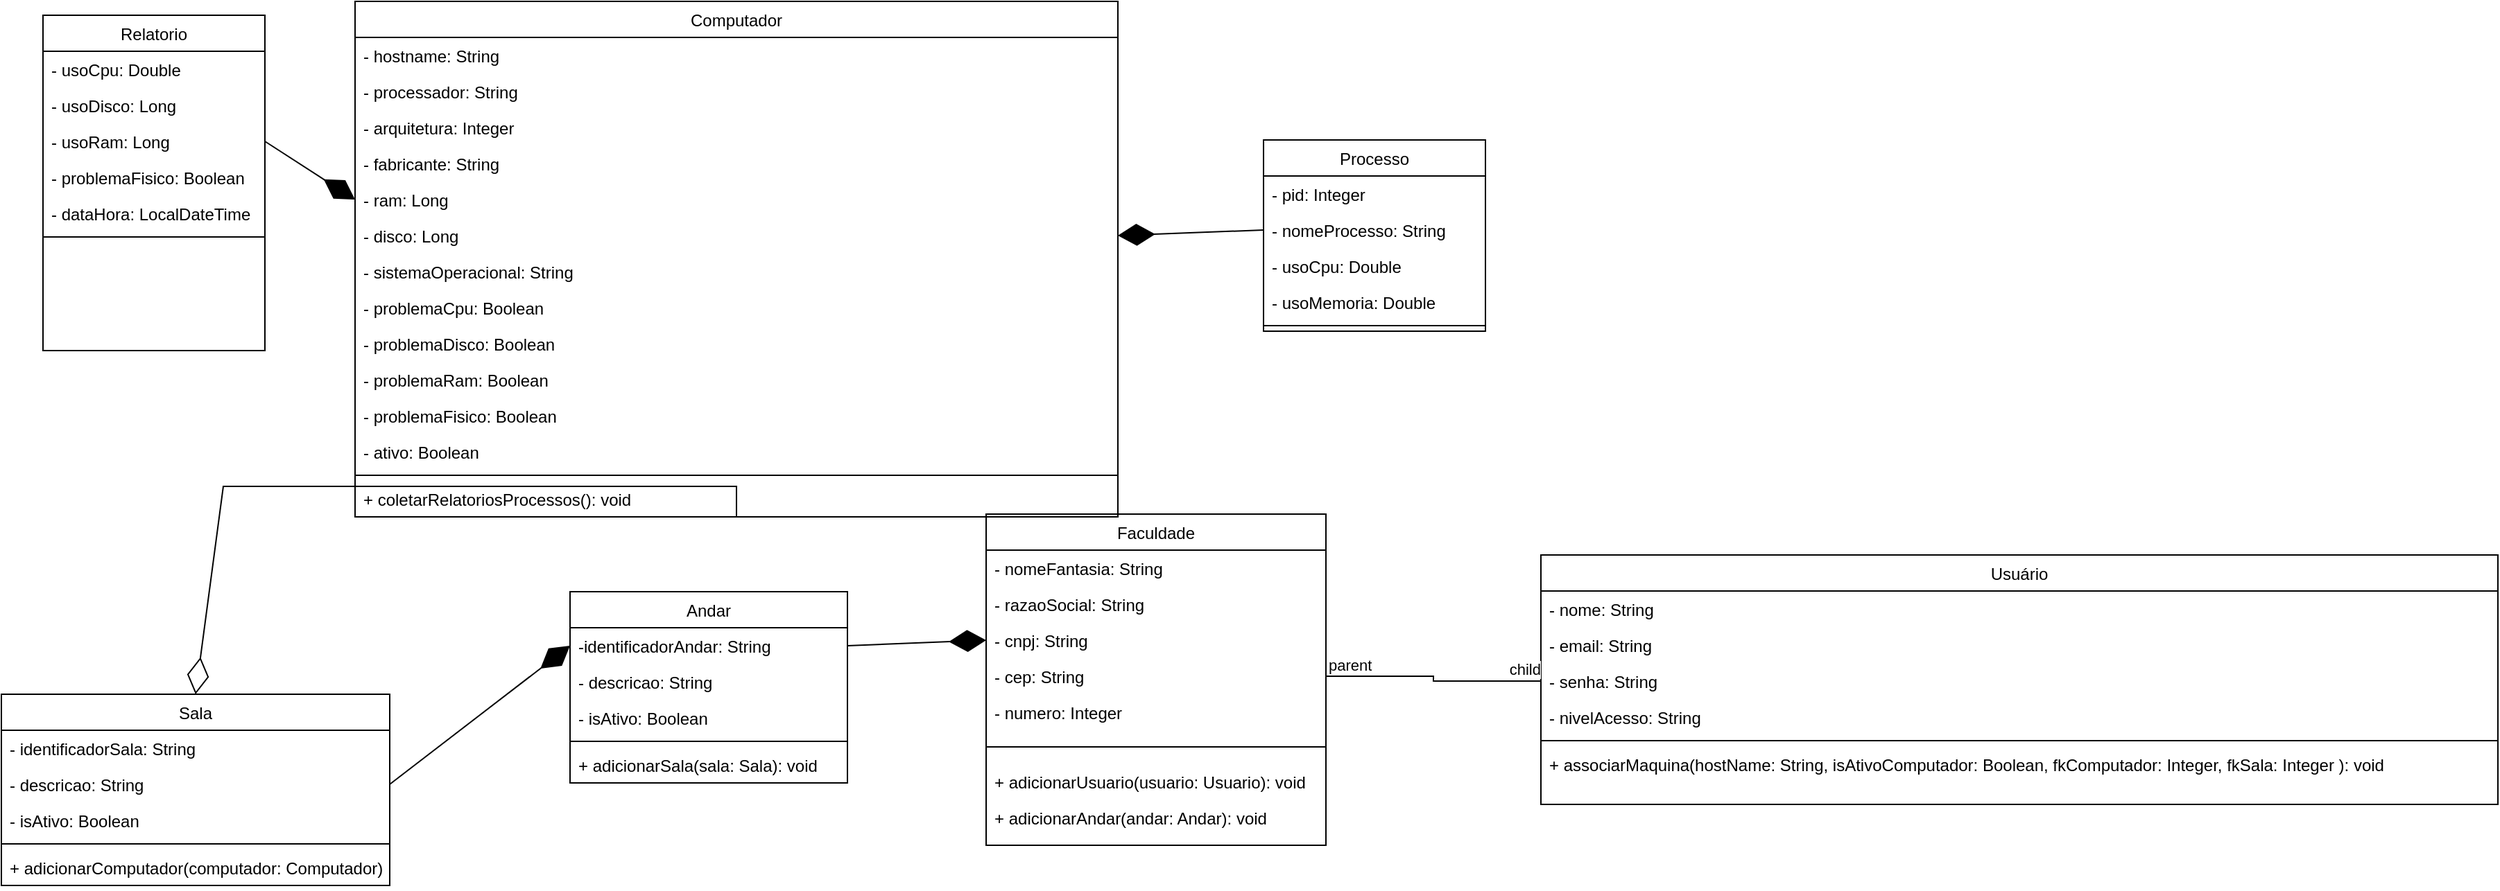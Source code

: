 <mxfile version="20.5.3" type="device"><diagram id="C5RBs43oDa-KdzZeNtuy" name="Page-1"><mxGraphModel dx="1935" dy="1611" grid="1" gridSize="10" guides="1" tooltips="1" connect="1" arrows="1" fold="1" page="1" pageScale="1" pageWidth="827" pageHeight="1169" math="0" shadow="0"><root><mxCell id="WIyWlLk6GJQsqaUBKTNV-0"/><mxCell id="WIyWlLk6GJQsqaUBKTNV-1" parent="WIyWlLk6GJQsqaUBKTNV-0"/><mxCell id="zkfFHV4jXpPFQw0GAbJ--6" value="Andar" style="swimlane;fontStyle=0;align=center;verticalAlign=top;childLayout=stackLayout;horizontal=1;startSize=26;horizontalStack=0;resizeParent=1;resizeLast=0;collapsible=1;marginBottom=0;rounded=0;shadow=0;strokeWidth=1;" parent="WIyWlLk6GJQsqaUBKTNV-1" vertex="1"><mxGeometry x="-270" y="136" width="200" height="138" as="geometry"><mxRectangle x="130" y="380" width="160" height="26" as="alternateBounds"/></mxGeometry></mxCell><mxCell id="zkfFHV4jXpPFQw0GAbJ--7" value="-identificadorAndar: String" style="text;align=left;verticalAlign=top;spacingLeft=4;spacingRight=4;overflow=hidden;rotatable=0;points=[[0,0.5],[1,0.5]];portConstraint=eastwest;" parent="zkfFHV4jXpPFQw0GAbJ--6" vertex="1"><mxGeometry y="26" width="200" height="26" as="geometry"/></mxCell><mxCell id="zkfFHV4jXpPFQw0GAbJ--8" value="- descricao: String" style="text;align=left;verticalAlign=top;spacingLeft=4;spacingRight=4;overflow=hidden;rotatable=0;points=[[0,0.5],[1,0.5]];portConstraint=eastwest;rounded=0;shadow=0;html=0;" parent="zkfFHV4jXpPFQw0GAbJ--6" vertex="1"><mxGeometry y="52" width="200" height="26" as="geometry"/></mxCell><mxCell id="uovQ4sgmuKTFNo-qd4YR-3" value="- isAtivo: Boolean" style="text;align=left;verticalAlign=top;spacingLeft=4;spacingRight=4;overflow=hidden;rotatable=0;points=[[0,0.5],[1,0.5]];portConstraint=eastwest;rounded=0;shadow=0;html=0;" vertex="1" parent="zkfFHV4jXpPFQw0GAbJ--6"><mxGeometry y="78" width="200" height="26" as="geometry"/></mxCell><mxCell id="zkfFHV4jXpPFQw0GAbJ--9" value="" style="line;html=1;strokeWidth=1;align=left;verticalAlign=middle;spacingTop=-1;spacingLeft=3;spacingRight=3;rotatable=0;labelPosition=right;points=[];portConstraint=eastwest;" parent="zkfFHV4jXpPFQw0GAbJ--6" vertex="1"><mxGeometry y="104" width="200" height="8" as="geometry"/></mxCell><mxCell id="p67CI4whW_5hxIY8LfEx-4" value="+ adicionarSala(sala: Sala): void" style="text;align=left;verticalAlign=top;spacingLeft=4;spacingRight=4;overflow=hidden;rotatable=0;points=[[0,0.5],[1,0.5]];portConstraint=eastwest;" parent="zkfFHV4jXpPFQw0GAbJ--6" vertex="1"><mxGeometry y="112" width="200" height="26" as="geometry"/></mxCell><mxCell id="zkfFHV4jXpPFQw0GAbJ--17" value="Faculdade" style="swimlane;fontStyle=0;align=center;verticalAlign=top;childLayout=stackLayout;horizontal=1;startSize=26;horizontalStack=0;resizeParent=1;resizeLast=0;collapsible=1;marginBottom=0;rounded=0;shadow=0;strokeWidth=1;" parent="WIyWlLk6GJQsqaUBKTNV-1" vertex="1"><mxGeometry x="30" y="80" width="245" height="239" as="geometry"><mxRectangle x="550" y="140" width="160" height="26" as="alternateBounds"/></mxGeometry></mxCell><mxCell id="zkfFHV4jXpPFQw0GAbJ--18" value="- nomeFantasia: String" style="text;align=left;verticalAlign=top;spacingLeft=4;spacingRight=4;overflow=hidden;rotatable=0;points=[[0,0.5],[1,0.5]];portConstraint=eastwest;" parent="zkfFHV4jXpPFQw0GAbJ--17" vertex="1"><mxGeometry y="26" width="245" height="26" as="geometry"/></mxCell><mxCell id="zkfFHV4jXpPFQw0GAbJ--19" value="- razaoSocial: String" style="text;align=left;verticalAlign=top;spacingLeft=4;spacingRight=4;overflow=hidden;rotatable=0;points=[[0,0.5],[1,0.5]];portConstraint=eastwest;rounded=0;shadow=0;html=0;" parent="zkfFHV4jXpPFQw0GAbJ--17" vertex="1"><mxGeometry y="52" width="245" height="26" as="geometry"/></mxCell><mxCell id="zkfFHV4jXpPFQw0GAbJ--20" value="- cnpj: String" style="text;align=left;verticalAlign=top;spacingLeft=4;spacingRight=4;overflow=hidden;rotatable=0;points=[[0,0.5],[1,0.5]];portConstraint=eastwest;rounded=0;shadow=0;html=0;" parent="zkfFHV4jXpPFQw0GAbJ--17" vertex="1"><mxGeometry y="78" width="245" height="26" as="geometry"/></mxCell><mxCell id="zkfFHV4jXpPFQw0GAbJ--21" value="- cep: String" style="text;align=left;verticalAlign=top;spacingLeft=4;spacingRight=4;overflow=hidden;rotatable=0;points=[[0,0.5],[1,0.5]];portConstraint=eastwest;rounded=0;shadow=0;html=0;" parent="zkfFHV4jXpPFQw0GAbJ--17" vertex="1"><mxGeometry y="104" width="245" height="26" as="geometry"/></mxCell><mxCell id="zkfFHV4jXpPFQw0GAbJ--22" value="- numero: Integer" style="text;align=left;verticalAlign=top;spacingLeft=4;spacingRight=4;overflow=hidden;rotatable=0;points=[[0,0.5],[1,0.5]];portConstraint=eastwest;rounded=0;shadow=0;html=0;" parent="zkfFHV4jXpPFQw0GAbJ--17" vertex="1"><mxGeometry y="130" width="245" height="26" as="geometry"/></mxCell><mxCell id="zkfFHV4jXpPFQw0GAbJ--23" value="" style="line;html=1;strokeWidth=1;align=left;verticalAlign=middle;spacingTop=-1;spacingLeft=3;spacingRight=3;rotatable=0;labelPosition=right;points=[];portConstraint=eastwest;" parent="zkfFHV4jXpPFQw0GAbJ--17" vertex="1"><mxGeometry y="156" width="245" height="24" as="geometry"/></mxCell><mxCell id="p67CI4whW_5hxIY8LfEx-3" value="+ adicionarUsuario(usuario: Usuario): void" style="text;align=left;verticalAlign=top;spacingLeft=4;spacingRight=4;overflow=hidden;rotatable=0;points=[[0,0.5],[1,0.5]];portConstraint=eastwest;" parent="zkfFHV4jXpPFQw0GAbJ--17" vertex="1"><mxGeometry y="180" width="245" height="26" as="geometry"/></mxCell><mxCell id="p67CI4whW_5hxIY8LfEx-1" value="+ adicionarAndar(andar: Andar): void" style="text;align=left;verticalAlign=top;spacingLeft=4;spacingRight=4;overflow=hidden;rotatable=0;points=[[0,0.5],[1,0.5]];portConstraint=eastwest;" parent="zkfFHV4jXpPFQw0GAbJ--17" vertex="1"><mxGeometry y="206" width="245" height="26" as="geometry"/></mxCell><mxCell id="F6lR4BfZl6NQdL7Snzh6-1" value="Sala" style="swimlane;fontStyle=0;align=center;verticalAlign=top;childLayout=stackLayout;horizontal=1;startSize=26;horizontalStack=0;resizeParent=1;resizeLast=0;collapsible=1;marginBottom=0;rounded=0;shadow=0;strokeWidth=1;" parent="WIyWlLk6GJQsqaUBKTNV-1" vertex="1"><mxGeometry x="-680" y="210" width="280" height="138" as="geometry"><mxRectangle x="130" y="380" width="160" height="26" as="alternateBounds"/></mxGeometry></mxCell><mxCell id="F6lR4BfZl6NQdL7Snzh6-2" value="- identificadorSala: String" style="text;align=left;verticalAlign=top;spacingLeft=4;spacingRight=4;overflow=hidden;rotatable=0;points=[[0,0.5],[1,0.5]];portConstraint=eastwest;" parent="F6lR4BfZl6NQdL7Snzh6-1" vertex="1"><mxGeometry y="26" width="280" height="26" as="geometry"/></mxCell><mxCell id="F6lR4BfZl6NQdL7Snzh6-3" value="- descricao: String" style="text;align=left;verticalAlign=top;spacingLeft=4;spacingRight=4;overflow=hidden;rotatable=0;points=[[0,0.5],[1,0.5]];portConstraint=eastwest;rounded=0;shadow=0;html=0;" parent="F6lR4BfZl6NQdL7Snzh6-1" vertex="1"><mxGeometry y="52" width="280" height="26" as="geometry"/></mxCell><mxCell id="uovQ4sgmuKTFNo-qd4YR-4" value="- isAtivo: Boolean" style="text;align=left;verticalAlign=top;spacingLeft=4;spacingRight=4;overflow=hidden;rotatable=0;points=[[0,0.5],[1,0.5]];portConstraint=eastwest;rounded=0;shadow=0;html=0;" vertex="1" parent="F6lR4BfZl6NQdL7Snzh6-1"><mxGeometry y="78" width="280" height="26" as="geometry"/></mxCell><mxCell id="F6lR4BfZl6NQdL7Snzh6-4" value="" style="line;html=1;strokeWidth=1;align=left;verticalAlign=middle;spacingTop=-1;spacingLeft=3;spacingRight=3;rotatable=0;labelPosition=right;points=[];portConstraint=eastwest;" parent="F6lR4BfZl6NQdL7Snzh6-1" vertex="1"><mxGeometry y="104" width="280" height="8" as="geometry"/></mxCell><mxCell id="p67CI4whW_5hxIY8LfEx-0" value="+ adicionarComputador(computador: Computador): void" style="text;align=left;verticalAlign=top;spacingLeft=4;spacingRight=4;overflow=hidden;rotatable=0;points=[[0,0.5],[1,0.5]];portConstraint=eastwest;" parent="F6lR4BfZl6NQdL7Snzh6-1" vertex="1"><mxGeometry y="112" width="280" height="26" as="geometry"/></mxCell><mxCell id="F6lR4BfZl6NQdL7Snzh6-7" value="Computador" style="swimlane;fontStyle=0;align=center;verticalAlign=top;childLayout=stackLayout;horizontal=1;startSize=26;horizontalStack=0;resizeParent=1;resizeLast=0;collapsible=1;marginBottom=0;rounded=0;shadow=0;strokeWidth=1;" parent="WIyWlLk6GJQsqaUBKTNV-1" vertex="1"><mxGeometry x="-425" y="-290" width="550" height="372" as="geometry"><mxRectangle x="130" y="380" width="160" height="26" as="alternateBounds"/></mxGeometry></mxCell><mxCell id="F6lR4BfZl6NQdL7Snzh6-8" value="- hostname: String" style="text;align=left;verticalAlign=top;spacingLeft=4;spacingRight=4;overflow=hidden;rotatable=0;points=[[0,0.5],[1,0.5]];portConstraint=eastwest;" parent="F6lR4BfZl6NQdL7Snzh6-7" vertex="1"><mxGeometry y="26" width="550" height="26" as="geometry"/></mxCell><mxCell id="F6lR4BfZl6NQdL7Snzh6-9" value="- processador: String" style="text;align=left;verticalAlign=top;spacingLeft=4;spacingRight=4;overflow=hidden;rotatable=0;points=[[0,0.5],[1,0.5]];portConstraint=eastwest;rounded=0;shadow=0;html=0;" parent="F6lR4BfZl6NQdL7Snzh6-7" vertex="1"><mxGeometry y="52" width="550" height="26" as="geometry"/></mxCell><mxCell id="F6lR4BfZl6NQdL7Snzh6-14" value="- arquitetura: Integer" style="text;align=left;verticalAlign=top;spacingLeft=4;spacingRight=4;overflow=hidden;rotatable=0;points=[[0,0.5],[1,0.5]];portConstraint=eastwest;rounded=0;shadow=0;html=0;" parent="F6lR4BfZl6NQdL7Snzh6-7" vertex="1"><mxGeometry y="78" width="550" height="26" as="geometry"/></mxCell><mxCell id="F6lR4BfZl6NQdL7Snzh6-13" value="- fabricante: String" style="text;align=left;verticalAlign=top;spacingLeft=4;spacingRight=4;overflow=hidden;rotatable=0;points=[[0,0.5],[1,0.5]];portConstraint=eastwest;rounded=0;shadow=0;html=0;" parent="F6lR4BfZl6NQdL7Snzh6-7" vertex="1"><mxGeometry y="104" width="550" height="26" as="geometry"/></mxCell><mxCell id="F6lR4BfZl6NQdL7Snzh6-15" value="- ram: Long" style="text;align=left;verticalAlign=top;spacingLeft=4;spacingRight=4;overflow=hidden;rotatable=0;points=[[0,0.5],[1,0.5]];portConstraint=eastwest;rounded=0;shadow=0;html=0;" parent="F6lR4BfZl6NQdL7Snzh6-7" vertex="1"><mxGeometry y="130" width="550" height="26" as="geometry"/></mxCell><mxCell id="F6lR4BfZl6NQdL7Snzh6-19" value="- disco: Long" style="text;align=left;verticalAlign=top;spacingLeft=4;spacingRight=4;overflow=hidden;rotatable=0;points=[[0,0.5],[1,0.5]];portConstraint=eastwest;rounded=0;shadow=0;html=0;" parent="F6lR4BfZl6NQdL7Snzh6-7" vertex="1"><mxGeometry y="156" width="550" height="26" as="geometry"/></mxCell><mxCell id="F6lR4BfZl6NQdL7Snzh6-18" value="- sistemaOperacional: String" style="text;align=left;verticalAlign=top;spacingLeft=4;spacingRight=4;overflow=hidden;rotatable=0;points=[[0,0.5],[1,0.5]];portConstraint=eastwest;rounded=0;shadow=0;html=0;" parent="F6lR4BfZl6NQdL7Snzh6-7" vertex="1"><mxGeometry y="182" width="550" height="26" as="geometry"/></mxCell><mxCell id="uovQ4sgmuKTFNo-qd4YR-5" value="- problemaCpu: Boolean" style="text;align=left;verticalAlign=top;spacingLeft=4;spacingRight=4;overflow=hidden;rotatable=0;points=[[0,0.5],[1,0.5]];portConstraint=eastwest;" vertex="1" parent="F6lR4BfZl6NQdL7Snzh6-7"><mxGeometry y="208" width="550" height="26" as="geometry"/></mxCell><mxCell id="uovQ4sgmuKTFNo-qd4YR-6" value="- problemaDisco: Boolean" style="text;align=left;verticalAlign=top;spacingLeft=4;spacingRight=4;overflow=hidden;rotatable=0;points=[[0,0.5],[1,0.5]];portConstraint=eastwest;rounded=0;shadow=0;html=0;" vertex="1" parent="F6lR4BfZl6NQdL7Snzh6-7"><mxGeometry y="234" width="550" height="26" as="geometry"/></mxCell><mxCell id="uovQ4sgmuKTFNo-qd4YR-7" value="- problemaRam: Boolean" style="text;align=left;verticalAlign=top;spacingLeft=4;spacingRight=4;overflow=hidden;rotatable=0;points=[[0,0.5],[1,0.5]];portConstraint=eastwest;" vertex="1" parent="F6lR4BfZl6NQdL7Snzh6-7"><mxGeometry y="260" width="550" height="26" as="geometry"/></mxCell><mxCell id="uovQ4sgmuKTFNo-qd4YR-8" value="- problemaFisico: Boolean" style="text;align=left;verticalAlign=top;spacingLeft=4;spacingRight=4;overflow=hidden;rotatable=0;points=[[0,0.5],[1,0.5]];portConstraint=eastwest;" vertex="1" parent="F6lR4BfZl6NQdL7Snzh6-7"><mxGeometry y="286" width="550" height="26" as="geometry"/></mxCell><mxCell id="F6lR4BfZl6NQdL7Snzh6-16" value="- ativo: Boolean" style="text;align=left;verticalAlign=top;spacingLeft=4;spacingRight=4;overflow=hidden;rotatable=0;points=[[0,0.5],[1,0.5]];portConstraint=eastwest;rounded=0;shadow=0;html=0;" parent="F6lR4BfZl6NQdL7Snzh6-7" vertex="1"><mxGeometry y="312" width="550" height="26" as="geometry"/></mxCell><mxCell id="F6lR4BfZl6NQdL7Snzh6-10" value="" style="line;html=1;strokeWidth=1;align=left;verticalAlign=middle;spacingTop=-1;spacingLeft=3;spacingRight=3;rotatable=0;labelPosition=right;points=[];portConstraint=eastwest;" parent="F6lR4BfZl6NQdL7Snzh6-7" vertex="1"><mxGeometry y="338" width="550" height="8" as="geometry"/></mxCell><mxCell id="F6lR4BfZl6NQdL7Snzh6-12" value="+ coletarRelatoriosProcessos(): void&#10;" style="text;align=left;verticalAlign=top;spacingLeft=4;spacingRight=4;overflow=hidden;rotatable=0;points=[[0,0.5],[1,0.5]];portConstraint=eastwest;" parent="F6lR4BfZl6NQdL7Snzh6-7" vertex="1"><mxGeometry y="346" width="550" height="26" as="geometry"/></mxCell><mxCell id="F6lR4BfZl6NQdL7Snzh6-20" value="Processo" style="swimlane;fontStyle=0;align=center;verticalAlign=top;childLayout=stackLayout;horizontal=1;startSize=26;horizontalStack=0;resizeParent=1;resizeLast=0;collapsible=1;marginBottom=0;rounded=0;shadow=0;strokeWidth=1;" parent="WIyWlLk6GJQsqaUBKTNV-1" vertex="1"><mxGeometry x="230" y="-190" width="160" height="138" as="geometry"><mxRectangle x="130" y="380" width="160" height="26" as="alternateBounds"/></mxGeometry></mxCell><mxCell id="F6lR4BfZl6NQdL7Snzh6-21" value="- pid: Integer" style="text;align=left;verticalAlign=top;spacingLeft=4;spacingRight=4;overflow=hidden;rotatable=0;points=[[0,0.5],[1,0.5]];portConstraint=eastwest;" parent="F6lR4BfZl6NQdL7Snzh6-20" vertex="1"><mxGeometry y="26" width="160" height="26" as="geometry"/></mxCell><mxCell id="F6lR4BfZl6NQdL7Snzh6-22" value="- nomeProcesso: String" style="text;align=left;verticalAlign=top;spacingLeft=4;spacingRight=4;overflow=hidden;rotatable=0;points=[[0,0.5],[1,0.5]];portConstraint=eastwest;rounded=0;shadow=0;html=0;" parent="F6lR4BfZl6NQdL7Snzh6-20" vertex="1"><mxGeometry y="52" width="160" height="26" as="geometry"/></mxCell><mxCell id="F6lR4BfZl6NQdL7Snzh6-33" value="- usoCpu: Double" style="text;align=left;verticalAlign=top;spacingLeft=4;spacingRight=4;overflow=hidden;rotatable=0;points=[[0,0.5],[1,0.5]];portConstraint=eastwest;rounded=0;shadow=0;html=0;" parent="F6lR4BfZl6NQdL7Snzh6-20" vertex="1"><mxGeometry y="78" width="160" height="26" as="geometry"/></mxCell><mxCell id="F6lR4BfZl6NQdL7Snzh6-34" value="- usoMemoria: Double" style="text;align=left;verticalAlign=top;spacingLeft=4;spacingRight=4;overflow=hidden;rotatable=0;points=[[0,0.5],[1,0.5]];portConstraint=eastwest;rounded=0;shadow=0;html=0;" parent="F6lR4BfZl6NQdL7Snzh6-20" vertex="1"><mxGeometry y="104" width="160" height="26" as="geometry"/></mxCell><mxCell id="F6lR4BfZl6NQdL7Snzh6-23" value="" style="line;html=1;strokeWidth=1;align=left;verticalAlign=middle;spacingTop=-1;spacingLeft=3;spacingRight=3;rotatable=0;labelPosition=right;points=[];portConstraint=eastwest;" parent="F6lR4BfZl6NQdL7Snzh6-20" vertex="1"><mxGeometry y="130" width="160" height="8" as="geometry"/></mxCell><mxCell id="F6lR4BfZl6NQdL7Snzh6-26" value="Relatorio" style="swimlane;fontStyle=0;align=center;verticalAlign=top;childLayout=stackLayout;horizontal=1;startSize=26;horizontalStack=0;resizeParent=1;resizeLast=0;collapsible=1;marginBottom=0;rounded=0;shadow=0;strokeWidth=1;" parent="WIyWlLk6GJQsqaUBKTNV-1" vertex="1"><mxGeometry x="-650" y="-280" width="160" height="242" as="geometry"><mxRectangle x="130" y="380" width="160" height="26" as="alternateBounds"/></mxGeometry></mxCell><mxCell id="F6lR4BfZl6NQdL7Snzh6-27" value="- usoCpu: Double" style="text;align=left;verticalAlign=top;spacingLeft=4;spacingRight=4;overflow=hidden;rotatable=0;points=[[0,0.5],[1,0.5]];portConstraint=eastwest;" parent="F6lR4BfZl6NQdL7Snzh6-26" vertex="1"><mxGeometry y="26" width="160" height="26" as="geometry"/></mxCell><mxCell id="F6lR4BfZl6NQdL7Snzh6-38" value="- usoDisco: Long" style="text;align=left;verticalAlign=top;spacingLeft=4;spacingRight=4;overflow=hidden;rotatable=0;points=[[0,0.5],[1,0.5]];portConstraint=eastwest;" parent="F6lR4BfZl6NQdL7Snzh6-26" vertex="1"><mxGeometry y="52" width="160" height="26" as="geometry"/></mxCell><mxCell id="F6lR4BfZl6NQdL7Snzh6-36" value="- usoRam: Long" style="text;align=left;verticalAlign=top;spacingLeft=4;spacingRight=4;overflow=hidden;rotatable=0;points=[[0,0.5],[1,0.5]];portConstraint=eastwest;" parent="F6lR4BfZl6NQdL7Snzh6-26" vertex="1"><mxGeometry y="78" width="160" height="26" as="geometry"/></mxCell><mxCell id="F6lR4BfZl6NQdL7Snzh6-39" value="- problemaFisico: Boolean" style="text;align=left;verticalAlign=top;spacingLeft=4;spacingRight=4;overflow=hidden;rotatable=0;points=[[0,0.5],[1,0.5]];portConstraint=eastwest;" parent="F6lR4BfZl6NQdL7Snzh6-26" vertex="1"><mxGeometry y="104" width="160" height="26" as="geometry"/></mxCell><mxCell id="F6lR4BfZl6NQdL7Snzh6-35" value="- dataHora: LocalDateTime" style="text;align=left;verticalAlign=top;spacingLeft=4;spacingRight=4;overflow=hidden;rotatable=0;points=[[0,0.5],[1,0.5]];portConstraint=eastwest;" parent="F6lR4BfZl6NQdL7Snzh6-26" vertex="1"><mxGeometry y="130" width="160" height="26" as="geometry"/></mxCell><mxCell id="F6lR4BfZl6NQdL7Snzh6-29" value="" style="line;html=1;strokeWidth=1;align=left;verticalAlign=middle;spacingTop=-1;spacingLeft=3;spacingRight=3;rotatable=0;labelPosition=right;points=[];portConstraint=eastwest;" parent="F6lR4BfZl6NQdL7Snzh6-26" vertex="1"><mxGeometry y="156" width="160" height="8" as="geometry"/></mxCell><mxCell id="F6lR4BfZl6NQdL7Snzh6-41" value="Usuário" style="swimlane;fontStyle=0;align=center;verticalAlign=top;childLayout=stackLayout;horizontal=1;startSize=26;horizontalStack=0;resizeParent=1;resizeLast=0;collapsible=1;marginBottom=0;rounded=0;shadow=0;strokeWidth=1;" parent="WIyWlLk6GJQsqaUBKTNV-1" vertex="1"><mxGeometry x="430" y="109.5" width="690" height="180" as="geometry"><mxRectangle x="130" y="380" width="160" height="26" as="alternateBounds"/></mxGeometry></mxCell><mxCell id="F6lR4BfZl6NQdL7Snzh6-49" value="- nome: String" style="text;align=left;verticalAlign=top;spacingLeft=4;spacingRight=4;overflow=hidden;rotatable=0;points=[[0,0.5],[1,0.5]];portConstraint=eastwest;" parent="F6lR4BfZl6NQdL7Snzh6-41" vertex="1"><mxGeometry y="26" width="690" height="26" as="geometry"/></mxCell><mxCell id="zkfFHV4jXpPFQw0GAbJ--2" value="- email: String" style="text;align=left;verticalAlign=top;spacingLeft=4;spacingRight=4;overflow=hidden;rotatable=0;points=[[0,0.5],[1,0.5]];portConstraint=eastwest;rounded=0;shadow=0;html=0;" parent="F6lR4BfZl6NQdL7Snzh6-41" vertex="1"><mxGeometry y="52" width="690" height="26" as="geometry"/></mxCell><mxCell id="zkfFHV4jXpPFQw0GAbJ--3" value="- senha: String" style="text;align=left;verticalAlign=top;spacingLeft=4;spacingRight=4;overflow=hidden;rotatable=0;points=[[0,0.5],[1,0.5]];portConstraint=eastwest;rounded=0;shadow=0;html=0;" parent="F6lR4BfZl6NQdL7Snzh6-41" vertex="1"><mxGeometry y="78" width="690" height="26" as="geometry"/></mxCell><mxCell id="F6lR4BfZl6NQdL7Snzh6-0" value="- nivelAcesso: String" style="text;align=left;verticalAlign=top;spacingLeft=4;spacingRight=4;overflow=hidden;rotatable=0;points=[[0,0.5],[1,0.5]];portConstraint=eastwest;rounded=0;shadow=0;html=0;" parent="F6lR4BfZl6NQdL7Snzh6-41" vertex="1"><mxGeometry y="104" width="690" height="26" as="geometry"/></mxCell><mxCell id="F6lR4BfZl6NQdL7Snzh6-46" value="" style="line;html=1;strokeWidth=1;align=left;verticalAlign=middle;spacingTop=-1;spacingLeft=3;spacingRight=3;rotatable=0;labelPosition=right;points=[];portConstraint=eastwest;" parent="F6lR4BfZl6NQdL7Snzh6-41" vertex="1"><mxGeometry y="130" width="690" height="8" as="geometry"/></mxCell><mxCell id="IoifkhKtMbz9JoQXFNJN-2" value="+ associarMaquina(hostName: String, isAtivoComputador: Boolean, fkComputador: Integer, fkSala: Integer ): void" style="text;align=left;verticalAlign=top;spacingLeft=4;spacingRight=4;overflow=hidden;rotatable=0;points=[[0,0.5],[1,0.5]];portConstraint=eastwest;" parent="F6lR4BfZl6NQdL7Snzh6-41" vertex="1"><mxGeometry y="138" width="690" height="26" as="geometry"/></mxCell><mxCell id="TtLLeLXVKujJFi4map7w-4" value="" style="endArrow=diamondThin;endFill=1;endSize=24;html=1;rounded=0;entryX=0;entryY=0.5;entryDx=0;entryDy=0;exitX=1;exitY=0.5;exitDx=0;exitDy=0;" parent="WIyWlLk6GJQsqaUBKTNV-1" source="zkfFHV4jXpPFQw0GAbJ--7" target="zkfFHV4jXpPFQw0GAbJ--20" edge="1"><mxGeometry width="160" relative="1" as="geometry"><mxPoint x="200" y="240" as="sourcePoint"/><mxPoint x="320" y="240" as="targetPoint"/></mxGeometry></mxCell><mxCell id="TtLLeLXVKujJFi4map7w-5" value="" style="endArrow=diamondThin;endFill=1;endSize=24;html=1;rounded=0;entryX=0;entryY=0.5;entryDx=0;entryDy=0;exitX=1;exitY=0.5;exitDx=0;exitDy=0;" parent="WIyWlLk6GJQsqaUBKTNV-1" source="F6lR4BfZl6NQdL7Snzh6-3" target="zkfFHV4jXpPFQw0GAbJ--7" edge="1"><mxGeometry width="160" relative="1" as="geometry"><mxPoint x="-65.96" y="242" as="sourcePoint"/><mxPoint x="50.0" y="239.998" as="targetPoint"/></mxGeometry></mxCell><mxCell id="TtLLeLXVKujJFi4map7w-7" value="" style="endArrow=diamondThin;endFill=1;endSize=24;html=1;rounded=0;entryX=0;entryY=0.5;entryDx=0;entryDy=0;exitX=1;exitY=0.5;exitDx=0;exitDy=0;" parent="WIyWlLk6GJQsqaUBKTNV-1" source="F6lR4BfZl6NQdL7Snzh6-36" target="F6lR4BfZl6NQdL7Snzh6-15" edge="1"><mxGeometry width="160" relative="1" as="geometry"><mxPoint x="-470" y="-150" as="sourcePoint"/><mxPoint x="340.0" y="-140.002" as="targetPoint"/></mxGeometry></mxCell><mxCell id="TtLLeLXVKujJFi4map7w-8" value="" style="endArrow=diamondThin;endFill=1;endSize=24;html=1;rounded=0;entryX=1;entryY=0.5;entryDx=0;entryDy=0;exitX=0;exitY=0.5;exitDx=0;exitDy=0;" parent="WIyWlLk6GJQsqaUBKTNV-1" source="F6lR4BfZl6NQdL7Snzh6-22" target="F6lR4BfZl6NQdL7Snzh6-19" edge="1"><mxGeometry width="160" relative="1" as="geometry"><mxPoint x="510" y="-112" as="sourcePoint"/><mxPoint x="625.96" y="-114.002" as="targetPoint"/></mxGeometry></mxCell><mxCell id="7GQ65S7pVke_jEwQyDgH-1" value="" style="endArrow=diamondThin;endFill=0;endSize=24;html=1;rounded=0;entryX=0.5;entryY=0;entryDx=0;entryDy=0;exitX=0.5;exitY=1;exitDx=0;exitDy=0;" parent="WIyWlLk6GJQsqaUBKTNV-1" source="F6lR4BfZl6NQdL7Snzh6-7" target="F6lR4BfZl6NQdL7Snzh6-1" edge="1"><mxGeometry width="160" relative="1" as="geometry"><mxPoint x="-160" y="60" as="sourcePoint"/><mxPoint x="-200" y="40" as="targetPoint"/><Array as="points"><mxPoint x="-150" y="60"/><mxPoint x="-520" y="60"/></Array></mxGeometry></mxCell><mxCell id="uovQ4sgmuKTFNo-qd4YR-0" value="" style="endArrow=none;html=1;edgeStyle=orthogonalEdgeStyle;rounded=0;exitX=1;exitY=0.5;exitDx=0;exitDy=0;entryX=0;entryY=0.5;entryDx=0;entryDy=0;" edge="1" parent="WIyWlLk6GJQsqaUBKTNV-1" source="zkfFHV4jXpPFQw0GAbJ--21" target="zkfFHV4jXpPFQw0GAbJ--3"><mxGeometry relative="1" as="geometry"><mxPoint x="310" y="180" as="sourcePoint"/><mxPoint x="470" y="180" as="targetPoint"/></mxGeometry></mxCell><mxCell id="uovQ4sgmuKTFNo-qd4YR-1" value="parent" style="edgeLabel;resizable=0;html=1;align=left;verticalAlign=bottom;" connectable="0" vertex="1" parent="uovQ4sgmuKTFNo-qd4YR-0"><mxGeometry x="-1" relative="1" as="geometry"/></mxCell><mxCell id="uovQ4sgmuKTFNo-qd4YR-2" value="child" style="edgeLabel;resizable=0;html=1;align=right;verticalAlign=bottom;" connectable="0" vertex="1" parent="uovQ4sgmuKTFNo-qd4YR-0"><mxGeometry x="1" relative="1" as="geometry"/></mxCell></root></mxGraphModel></diagram></mxfile>